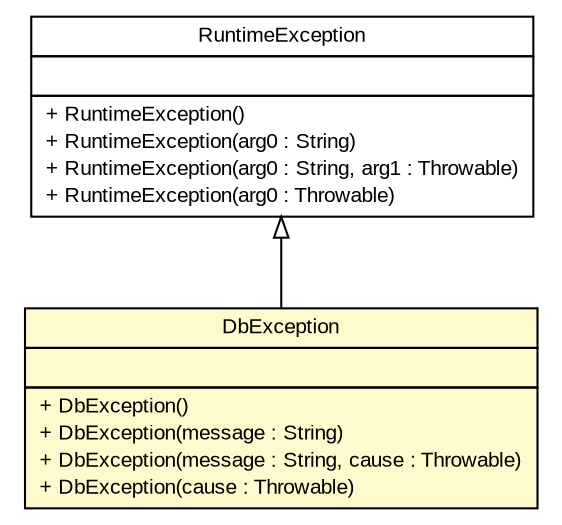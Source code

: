 #!/usr/local/bin/dot
#
# Class diagram 
# Generated by UmlGraph version 4.6 (http://www.spinellis.gr/sw/umlgraph)
#

digraph G {
	edge [fontname="arial",fontsize=10,labelfontname="arial",labelfontsize=10];
	node [fontname="arial",fontsize=10,shape=plaintext];
	// org.opentox.pol.mysql.DbException
	c273 [label=<<table border="0" cellborder="1" cellspacing="0" cellpadding="2" port="p" bgcolor="lemonChiffon" href="./DbException.html">
		<tr><td><table border="0" cellspacing="0" cellpadding="1">
			<tr><td> DbException </td></tr>
		</table></td></tr>
		<tr><td><table border="0" cellspacing="0" cellpadding="1">
			<tr><td align="left">  </td></tr>
		</table></td></tr>
		<tr><td><table border="0" cellspacing="0" cellpadding="1">
			<tr><td align="left"> + DbException() </td></tr>
			<tr><td align="left"> + DbException(message : String) </td></tr>
			<tr><td align="left"> + DbException(message : String, cause : Throwable) </td></tr>
			<tr><td align="left"> + DbException(cause : Throwable) </td></tr>
		</table></td></tr>
		</table>>, fontname="arial", fontcolor="black", fontsize=10.0];
	//org.opentox.pol.mysql.DbException extends java.lang.RuntimeException
	c280:p -> c273:p [dir=back,arrowtail=empty];
	// java.lang.RuntimeException
	c280 [label=<<table border="0" cellborder="1" cellspacing="0" cellpadding="2" port="p" href="http://java.sun.com/javase/6/docs/api/java/lang/RuntimeException.html">
		<tr><td><table border="0" cellspacing="0" cellpadding="1">
			<tr><td> RuntimeException </td></tr>
		</table></td></tr>
		<tr><td><table border="0" cellspacing="0" cellpadding="1">
			<tr><td align="left">  </td></tr>
		</table></td></tr>
		<tr><td><table border="0" cellspacing="0" cellpadding="1">
			<tr><td align="left"> + RuntimeException() </td></tr>
			<tr><td align="left"> + RuntimeException(arg0 : String) </td></tr>
			<tr><td align="left"> + RuntimeException(arg0 : String, arg1 : Throwable) </td></tr>
			<tr><td align="left"> + RuntimeException(arg0 : Throwable) </td></tr>
		</table></td></tr>
		</table>>, fontname="arial", fontcolor="black", fontsize=10.0];
}

